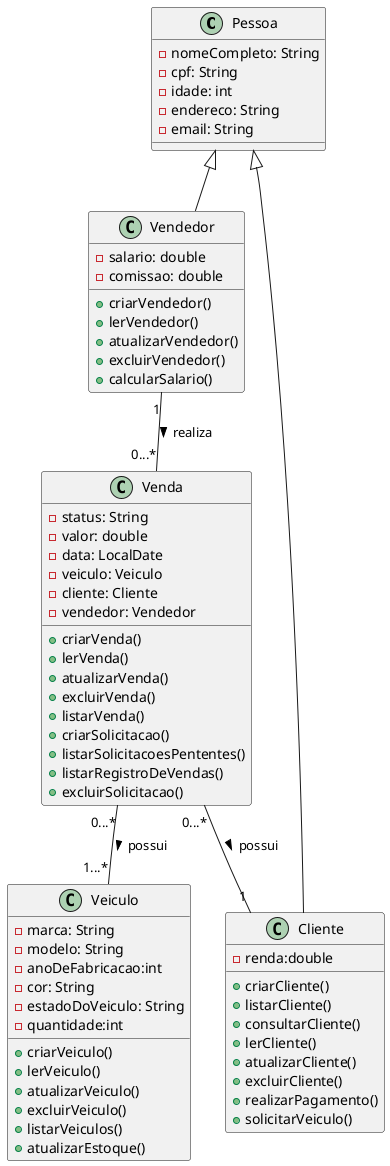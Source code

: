 @startuml "Concessionária"

class Pessoa{
    -nomeCompleto: String
    -cpf: String
    -idade: int
    -endereco: String
    -email: String
}

class Vendedor{
    -salario: double
    -comissao: double
    +criarVendedor()
    +lerVendedor()
    +atualizarVendedor()
    +excluirVendedor()
    +calcularSalario()
}
class Cliente{
    -renda:double
    +criarCliente()
    +listarCliente()
    +consultarCliente()
    +lerCliente()
    +atualizarCliente()
    +excluirCliente()
    +realizarPagamento()
    +solicitarVeiculo()
}

class Veiculo{
    -marca: String 
    -modelo: String
    -anoDeFabricacao:int 
    -cor: String 
    -estadoDoVeiculo: String
    -quantidade:int
    +criarVeiculo()
    +lerVeiculo()
    +atualizarVeiculo()
    +excluirVeiculo()
    +listarVeiculos()
    +atualizarEstoque()
}
class Venda{
    -status: String
    -valor: double 
    -data: LocalDate
    -veiculo: Veiculo
    -cliente: Cliente
    -vendedor: Vendedor
    +criarVenda()
    +lerVenda()
    +atualizarVenda()
    +excluirVenda()
    +listarVenda()
    +criarSolicitacao() 
    +listarSolicitacoesPententes()
    +listarRegistroDeVendas()
    +excluirSolicitacao()
}
Pessoa <|-- Vendedor
Pessoa <|-- Cliente 

Vendedor "1"--"0...*" Venda: realiza >
Venda "0...*" -- "1...*" Veiculo: possui >
Venda "0...*" -- "1" Cliente: possui >

@enduml